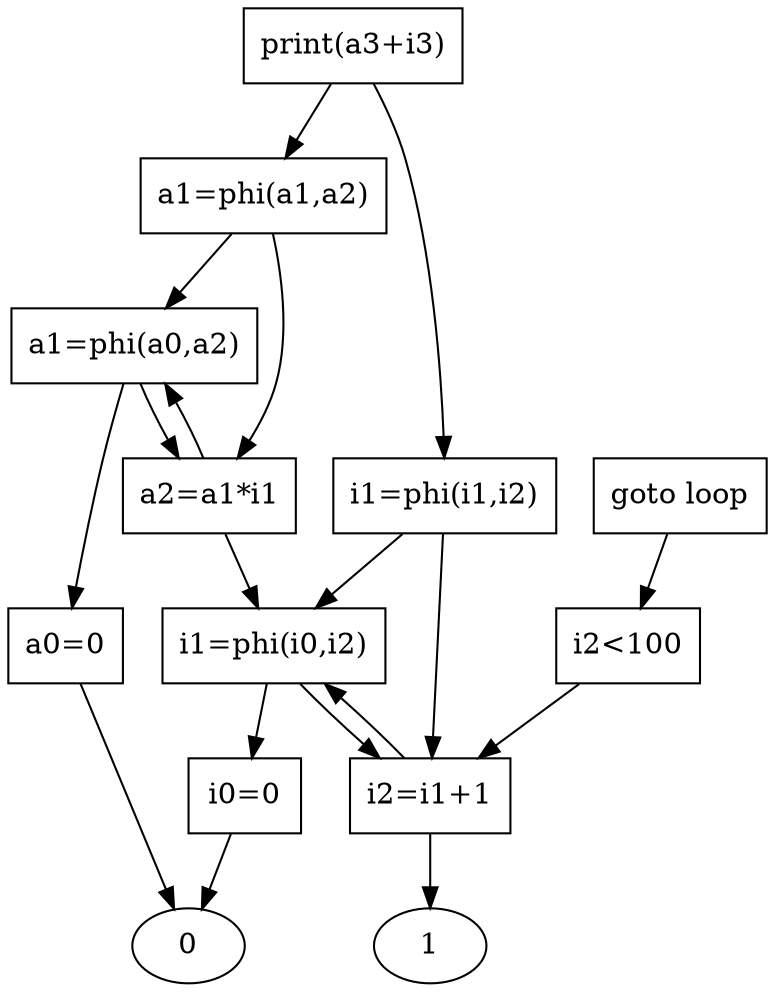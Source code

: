 digraph G {
  a0 [label="a0=0", shape=box];
  i0 [label="i0=0", shape=box];
  a1 [label="a1=phi(a0,a2)", shape=box];
  i1 [label="i1=phi(i0,i2)", shape=box];
  a2 [label="a2=a1*i1", shape=box];
  i2 [label="i2=i1+1", shape=box];
  test [label="i2<100", shape=box];
  goto [label="goto loop", shape=box];
  a3 [label="a1=phi(a1,a2)", shape=box];
  i3 [label="i1=phi(i1,i2)", shape=box];
  print [label="print(a3+i3)", shape=box];

  print -> a3;
  print -> i3;
  i3 -> i1;
  i3 -> i2;
  a3 -> a1;
  a3 -> a2;
  goto -> test;
  test -> i2;
  i2 -> i1;
  i2 -> 1;
  a2 -> a1;
  a2 -> i1;
  i1 -> i0;
  i1 -> i2;
  a1 -> a0;
  a1 -> a2;
  i0 -> 0;
  a0 -> 0;
}